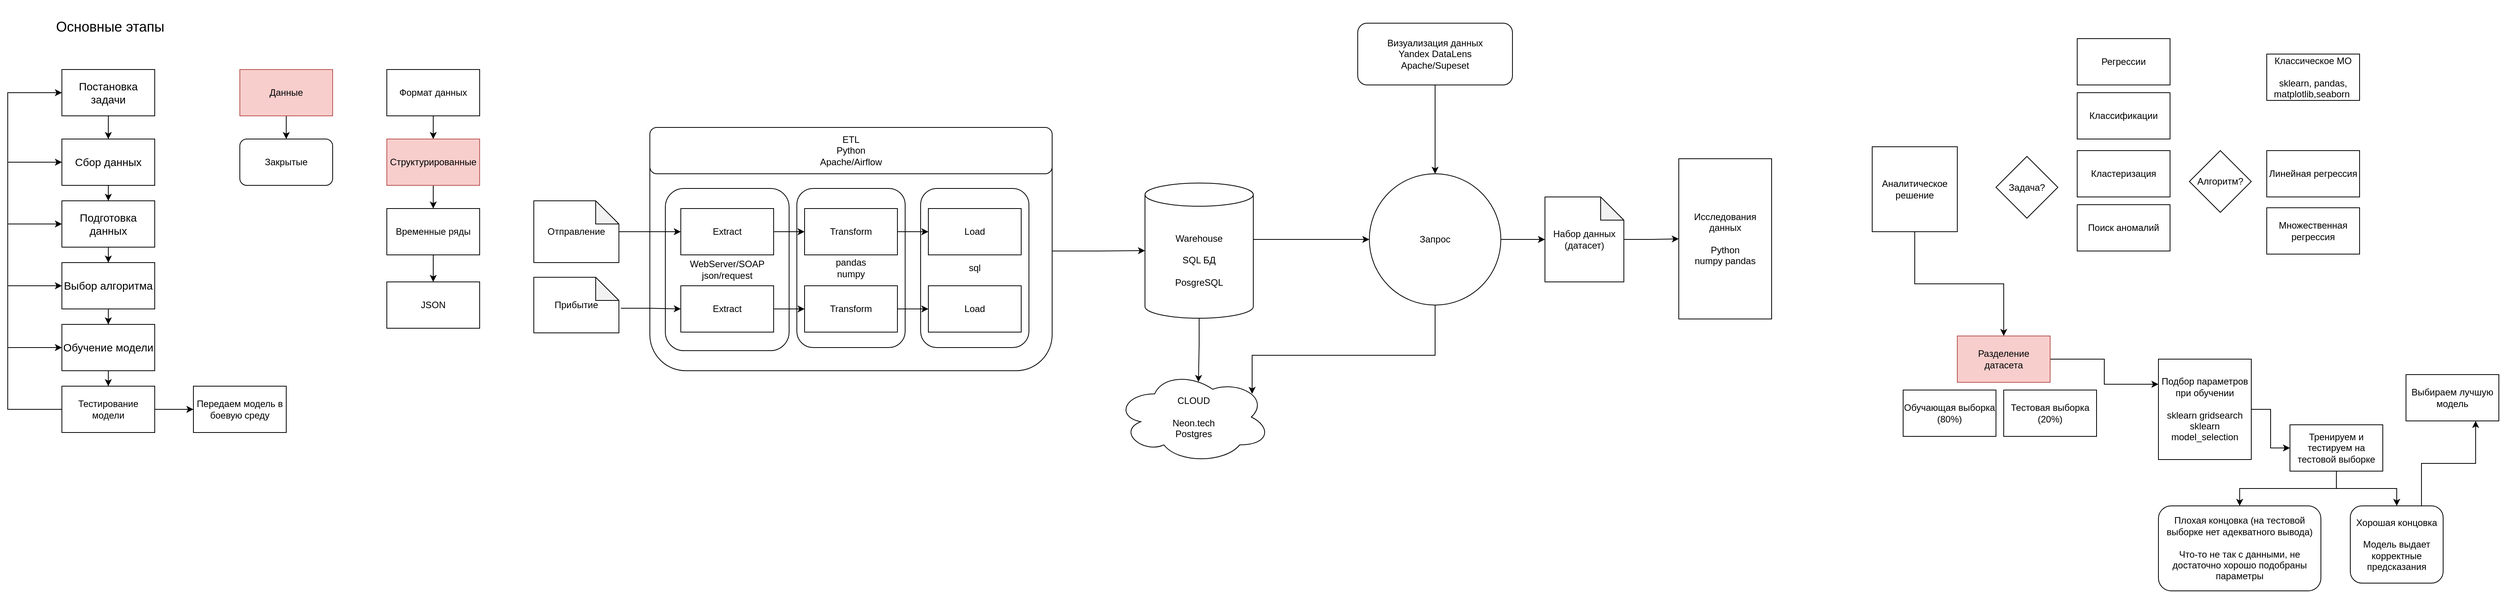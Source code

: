 <mxfile version="24.7.17">
  <diagram name="Страница — 1" id="bwgrN0jlHavIIUwMDwKQ">
    <mxGraphModel dx="2206" dy="1472" grid="1" gridSize="10" guides="1" tooltips="1" connect="1" arrows="1" fold="1" page="1" pageScale="1" pageWidth="827" pageHeight="1169" math="0" shadow="0">
      <root>
        <mxCell id="0" />
        <mxCell id="1" parent="0" />
        <mxCell id="uSYdfp1QL6it7I_p-vfP-42" value="" style="rounded=1;whiteSpace=wrap;html=1;" parent="1" vertex="1">
          <mxGeometry x="860" y="180" width="520" height="310" as="geometry" />
        </mxCell>
        <mxCell id="uSYdfp1QL6it7I_p-vfP-41" value="&lt;div&gt;sql&lt;/div&gt;" style="rounded=1;whiteSpace=wrap;html=1;" parent="1" vertex="1">
          <mxGeometry x="1210" y="254" width="140" height="206" as="geometry" />
        </mxCell>
        <mxCell id="uSYdfp1QL6it7I_p-vfP-40" value="&lt;div&gt;pandas&lt;/div&gt;&lt;div&gt;numpy&lt;/div&gt;" style="rounded=1;whiteSpace=wrap;html=1;" parent="1" vertex="1">
          <mxGeometry x="1050" y="254" width="140" height="206" as="geometry" />
        </mxCell>
        <mxCell id="uSYdfp1QL6it7I_p-vfP-39" value="&lt;div&gt;WebServer/SOAP&lt;/div&gt;&lt;div&gt;json/request&lt;/div&gt;" style="rounded=1;whiteSpace=wrap;html=1;" parent="1" vertex="1">
          <mxGeometry x="880" y="254" width="160" height="210" as="geometry" />
        </mxCell>
        <mxCell id="FFBZL0FcKGTWer9h8nF7-1" value="&lt;span style=&quot;font-size: 18px;&quot;&gt;Основные этапы&amp;nbsp;&lt;/span&gt;" style="text;html=1;strokeColor=none;fillColor=none;align=center;verticalAlign=middle;whiteSpace=wrap;rounded=0;" parent="1" vertex="1">
          <mxGeometry x="20" y="10" width="290" height="70" as="geometry" />
        </mxCell>
        <mxCell id="FFBZL0FcKGTWer9h8nF7-31" style="edgeStyle=orthogonalEdgeStyle;rounded=0;orthogonalLoop=1;jettySize=auto;html=1;entryX=0.5;entryY=0;entryDx=0;entryDy=0;" parent="1" source="FFBZL0FcKGTWer9h8nF7-2" target="FFBZL0FcKGTWer9h8nF7-3" edge="1">
          <mxGeometry relative="1" as="geometry" />
        </mxCell>
        <mxCell id="FFBZL0FcKGTWer9h8nF7-2" value="&lt;font style=&quot;font-size: 14px;&quot;&gt;Постановка задачи&lt;/font&gt;" style="rounded=0;whiteSpace=wrap;html=1;" parent="1" vertex="1">
          <mxGeometry x="100" y="100" width="120" height="60" as="geometry" />
        </mxCell>
        <mxCell id="FFBZL0FcKGTWer9h8nF7-32" style="edgeStyle=orthogonalEdgeStyle;rounded=0;orthogonalLoop=1;jettySize=auto;html=1;entryX=0.5;entryY=0;entryDx=0;entryDy=0;" parent="1" source="FFBZL0FcKGTWer9h8nF7-3" target="FFBZL0FcKGTWer9h8nF7-4" edge="1">
          <mxGeometry relative="1" as="geometry" />
        </mxCell>
        <mxCell id="FFBZL0FcKGTWer9h8nF7-3" value="&lt;font style=&quot;font-size: 14px;&quot;&gt;Сбор данных&lt;/font&gt;" style="rounded=0;whiteSpace=wrap;html=1;" parent="1" vertex="1">
          <mxGeometry x="100" y="190" width="120" height="60" as="geometry" />
        </mxCell>
        <mxCell id="FFBZL0FcKGTWer9h8nF7-33" style="edgeStyle=orthogonalEdgeStyle;rounded=0;orthogonalLoop=1;jettySize=auto;html=1;entryX=0.5;entryY=0;entryDx=0;entryDy=0;" parent="1" source="FFBZL0FcKGTWer9h8nF7-4" target="FFBZL0FcKGTWer9h8nF7-5" edge="1">
          <mxGeometry relative="1" as="geometry" />
        </mxCell>
        <mxCell id="FFBZL0FcKGTWer9h8nF7-4" value="&lt;font style=&quot;font-size: 14px;&quot;&gt;Подготовка &lt;br&gt;данных&lt;/font&gt;" style="rounded=0;whiteSpace=wrap;html=1;" parent="1" vertex="1">
          <mxGeometry x="100" y="270" width="120" height="60" as="geometry" />
        </mxCell>
        <mxCell id="FFBZL0FcKGTWer9h8nF7-34" style="edgeStyle=orthogonalEdgeStyle;rounded=0;orthogonalLoop=1;jettySize=auto;html=1;" parent="1" source="FFBZL0FcKGTWer9h8nF7-5" target="FFBZL0FcKGTWer9h8nF7-6" edge="1">
          <mxGeometry relative="1" as="geometry" />
        </mxCell>
        <mxCell id="FFBZL0FcKGTWer9h8nF7-5" value="&lt;font style=&quot;font-size: 14px;&quot;&gt;Выбор алгоритма&lt;/font&gt;" style="rounded=0;whiteSpace=wrap;html=1;" parent="1" vertex="1">
          <mxGeometry x="100" y="350" width="120" height="60" as="geometry" />
        </mxCell>
        <mxCell id="FFBZL0FcKGTWer9h8nF7-35" style="edgeStyle=orthogonalEdgeStyle;rounded=0;orthogonalLoop=1;jettySize=auto;html=1;entryX=0.5;entryY=0;entryDx=0;entryDy=0;" parent="1" source="FFBZL0FcKGTWer9h8nF7-6" target="FFBZL0FcKGTWer9h8nF7-7" edge="1">
          <mxGeometry relative="1" as="geometry" />
        </mxCell>
        <mxCell id="FFBZL0FcKGTWer9h8nF7-6" value="&lt;font style=&quot;font-size: 14px;&quot;&gt;Обучение модели&lt;/font&gt;" style="rounded=0;whiteSpace=wrap;html=1;" parent="1" vertex="1">
          <mxGeometry x="100" y="430" width="120" height="60" as="geometry" />
        </mxCell>
        <mxCell id="FFBZL0FcKGTWer9h8nF7-30" style="edgeStyle=orthogonalEdgeStyle;rounded=0;orthogonalLoop=1;jettySize=auto;html=1;entryX=0;entryY=0.5;entryDx=0;entryDy=0;" parent="1" source="FFBZL0FcKGTWer9h8nF7-7" target="FFBZL0FcKGTWer9h8nF7-10" edge="1">
          <mxGeometry relative="1" as="geometry" />
        </mxCell>
        <mxCell id="FFBZL0FcKGTWer9h8nF7-7" value="Тестирование модели" style="rounded=0;whiteSpace=wrap;html=1;" parent="1" vertex="1">
          <mxGeometry x="100" y="510" width="120" height="60" as="geometry" />
        </mxCell>
        <mxCell id="FFBZL0FcKGTWer9h8nF7-8" value="" style="endArrow=classic;html=1;rounded=0;exitX=0;exitY=0.5;exitDx=0;exitDy=0;entryX=0;entryY=0.5;entryDx=0;entryDy=0;" parent="1" source="FFBZL0FcKGTWer9h8nF7-7" target="FFBZL0FcKGTWer9h8nF7-6" edge="1">
          <mxGeometry width="50" height="50" relative="1" as="geometry">
            <mxPoint x="390" y="330" as="sourcePoint" />
            <mxPoint x="30" y="430" as="targetPoint" />
            <Array as="points">
              <mxPoint x="30" y="540" />
              <mxPoint x="30" y="460" />
            </Array>
          </mxGeometry>
        </mxCell>
        <mxCell id="FFBZL0FcKGTWer9h8nF7-9" value="" style="endArrow=classic;html=1;rounded=0;entryX=0;entryY=0.5;entryDx=0;entryDy=0;" parent="1" target="FFBZL0FcKGTWer9h8nF7-2" edge="1">
          <mxGeometry width="50" height="50" relative="1" as="geometry">
            <mxPoint x="30" y="460" as="sourcePoint" />
            <mxPoint x="20" y="120" as="targetPoint" />
            <Array as="points">
              <mxPoint x="30" y="130" />
            </Array>
          </mxGeometry>
        </mxCell>
        <mxCell id="FFBZL0FcKGTWer9h8nF7-10" value="Передаем модель в боевую среду" style="rounded=0;whiteSpace=wrap;html=1;" parent="1" vertex="1">
          <mxGeometry x="270" y="510" width="120" height="60" as="geometry" />
        </mxCell>
        <mxCell id="uSYdfp1QL6it7I_p-vfP-1" style="edgeStyle=orthogonalEdgeStyle;rounded=0;orthogonalLoop=1;jettySize=auto;html=1;exitX=0.5;exitY=1;exitDx=0;exitDy=0;" parent="1" source="FFBZL0FcKGTWer9h8nF7-11" target="FFBZL0FcKGTWer9h8nF7-14" edge="1">
          <mxGeometry relative="1" as="geometry" />
        </mxCell>
        <mxCell id="FFBZL0FcKGTWer9h8nF7-11" value="Данные" style="rounded=0;whiteSpace=wrap;html=1;fillColor=#f8cecc;strokeColor=#b85450;" parent="1" vertex="1">
          <mxGeometry x="330" y="100" width="120" height="60" as="geometry" />
        </mxCell>
        <mxCell id="FFBZL0FcKGTWer9h8nF7-14" value="Закрытые" style="rounded=1;whiteSpace=wrap;html=1;" parent="1" vertex="1">
          <mxGeometry x="330" y="190" width="120" height="60" as="geometry" />
        </mxCell>
        <mxCell id="FFBZL0FcKGTWer9h8nF7-20" style="edgeStyle=orthogonalEdgeStyle;rounded=0;orthogonalLoop=1;jettySize=auto;html=1;entryX=0.5;entryY=0;entryDx=0;entryDy=0;" parent="1" source="FFBZL0FcKGTWer9h8nF7-15" target="FFBZL0FcKGTWer9h8nF7-16" edge="1">
          <mxGeometry relative="1" as="geometry" />
        </mxCell>
        <mxCell id="FFBZL0FcKGTWer9h8nF7-15" value="Формат данных" style="rounded=0;whiteSpace=wrap;html=1;" parent="1" vertex="1">
          <mxGeometry x="520" y="100" width="120" height="60" as="geometry" />
        </mxCell>
        <mxCell id="uSYdfp1QL6it7I_p-vfP-2" style="edgeStyle=orthogonalEdgeStyle;rounded=0;orthogonalLoop=1;jettySize=auto;html=1;exitX=0.5;exitY=1;exitDx=0;exitDy=0;entryX=0.5;entryY=0;entryDx=0;entryDy=0;" parent="1" source="FFBZL0FcKGTWer9h8nF7-16" target="FFBZL0FcKGTWer9h8nF7-25" edge="1">
          <mxGeometry relative="1" as="geometry" />
        </mxCell>
        <mxCell id="FFBZL0FcKGTWer9h8nF7-16" value="Структурированные" style="rounded=0;whiteSpace=wrap;html=1;fillColor=#f8cecc;strokeColor=#b85450;" parent="1" vertex="1">
          <mxGeometry x="520" y="190" width="120" height="60" as="geometry" />
        </mxCell>
        <mxCell id="uSYdfp1QL6it7I_p-vfP-3" style="edgeStyle=orthogonalEdgeStyle;rounded=0;orthogonalLoop=1;jettySize=auto;html=1;exitX=0.5;exitY=1;exitDx=0;exitDy=0;entryX=0.5;entryY=0;entryDx=0;entryDy=0;" parent="1" source="FFBZL0FcKGTWer9h8nF7-25" target="FFBZL0FcKGTWer9h8nF7-28" edge="1">
          <mxGeometry relative="1" as="geometry" />
        </mxCell>
        <mxCell id="FFBZL0FcKGTWer9h8nF7-25" value="Временные ряды" style="rounded=0;whiteSpace=wrap;html=1;" parent="1" vertex="1">
          <mxGeometry x="520" y="280" width="120" height="60" as="geometry" />
        </mxCell>
        <mxCell id="FFBZL0FcKGTWer9h8nF7-28" value="JSON" style="rounded=0;whiteSpace=wrap;html=1;" parent="1" vertex="1">
          <mxGeometry x="520" y="375" width="120" height="60" as="geometry" />
        </mxCell>
        <mxCell id="FFBZL0FcKGTWer9h8nF7-47" style="edgeStyle=orthogonalEdgeStyle;rounded=0;orthogonalLoop=1;jettySize=auto;html=1;entryX=0;entryY=0.5;entryDx=0;entryDy=0;exitX=1;exitY=0.5;exitDx=0;exitDy=0;exitPerimeter=0;" parent="1" source="FFBZL0FcKGTWer9h8nF7-41" target="FFBZL0FcKGTWer9h8nF7-46" edge="1">
          <mxGeometry relative="1" as="geometry">
            <Array as="points">
              <mxPoint x="1640" y="320" />
            </Array>
          </mxGeometry>
        </mxCell>
        <mxCell id="FFBZL0FcKGTWer9h8nF7-41" value="&lt;div&gt;Warehouse&lt;/div&gt;&lt;div&gt;&lt;br&gt;&lt;/div&gt;SQL БД&lt;br&gt;&lt;br&gt;PosgreSQL" style="shape=cylinder3;whiteSpace=wrap;html=1;boundedLbl=1;backgroundOutline=1;size=15;" parent="1" vertex="1">
          <mxGeometry x="1500" y="247" width="140" height="175" as="geometry" />
        </mxCell>
        <mxCell id="FFBZL0FcKGTWer9h8nF7-43" value="CLOUD&lt;br&gt;&lt;br&gt;Neon.tech&lt;div&gt;Postgres&lt;/div&gt;" style="ellipse;shape=cloud;whiteSpace=wrap;html=1;" parent="1" vertex="1">
          <mxGeometry x="1462.5" y="490" width="200" height="120" as="geometry" />
        </mxCell>
        <mxCell id="FFBZL0FcKGTWer9h8nF7-46" value="Запрос" style="ellipse;whiteSpace=wrap;html=1;aspect=fixed;" parent="1" vertex="1">
          <mxGeometry x="1790" y="235" width="170" height="170" as="geometry" />
        </mxCell>
        <mxCell id="FFBZL0FcKGTWer9h8nF7-49" style="edgeStyle=orthogonalEdgeStyle;rounded=0;orthogonalLoop=1;jettySize=auto;html=1;entryX=0.88;entryY=0.25;entryDx=0;entryDy=0;entryPerimeter=0;" parent="1" source="FFBZL0FcKGTWer9h8nF7-46" target="FFBZL0FcKGTWer9h8nF7-43" edge="1">
          <mxGeometry relative="1" as="geometry">
            <Array as="points">
              <mxPoint x="1875" y="470" />
              <mxPoint x="1639" y="470" />
            </Array>
          </mxGeometry>
        </mxCell>
        <mxCell id="uSYdfp1QL6it7I_p-vfP-8" style="edgeStyle=orthogonalEdgeStyle;rounded=0;orthogonalLoop=1;jettySize=auto;html=1;entryX=0;entryY=0.5;entryDx=0;entryDy=0;" parent="1" source="FFBZL0FcKGTWer9h8nF7-50" target="FFBZL0FcKGTWer9h8nF7-51" edge="1">
          <mxGeometry relative="1" as="geometry" />
        </mxCell>
        <mxCell id="FFBZL0FcKGTWer9h8nF7-50" value="Набор данных&lt;br&gt;(датасет)" style="shape=note;whiteSpace=wrap;html=1;backgroundOutline=1;darkOpacity=0.05;" parent="1" vertex="1">
          <mxGeometry x="2017" y="265" width="102" height="110" as="geometry" />
        </mxCell>
        <mxCell id="FFBZL0FcKGTWer9h8nF7-51" value="Исследования данных&lt;br&gt;&lt;br&gt;Python&lt;br&gt;numpy pandas" style="rounded=0;whiteSpace=wrap;html=1;" parent="1" vertex="1">
          <mxGeometry x="2190" y="215.5" width="120" height="207.5" as="geometry" />
        </mxCell>
        <mxCell id="E4Nrp9xeNCh5YfLwENeD-9" style="edgeStyle=orthogonalEdgeStyle;rounded=0;orthogonalLoop=1;jettySize=auto;html=1;" parent="1" source="FFBZL0FcKGTWer9h8nF7-62" target="E4Nrp9xeNCh5YfLwENeD-1" edge="1">
          <mxGeometry relative="1" as="geometry" />
        </mxCell>
        <mxCell id="FFBZL0FcKGTWer9h8nF7-62" value="Аналитическое решение" style="whiteSpace=wrap;html=1;aspect=fixed;" parent="1" vertex="1">
          <mxGeometry x="2440" y="200" width="110" height="110" as="geometry" />
        </mxCell>
        <mxCell id="FFBZL0FcKGTWer9h8nF7-63" value="Задача?" style="rhombus;whiteSpace=wrap;html=1;" parent="1" vertex="1">
          <mxGeometry x="2600" y="212.5" width="80" height="80" as="geometry" />
        </mxCell>
        <mxCell id="FFBZL0FcKGTWer9h8nF7-64" value="Регрессии" style="rounded=0;whiteSpace=wrap;html=1;" parent="1" vertex="1">
          <mxGeometry x="2705" y="60" width="120" height="60" as="geometry" />
        </mxCell>
        <mxCell id="FFBZL0FcKGTWer9h8nF7-65" value="Классификации" style="rounded=0;whiteSpace=wrap;html=1;" parent="1" vertex="1">
          <mxGeometry x="2705" y="130" width="120" height="60" as="geometry" />
        </mxCell>
        <mxCell id="FFBZL0FcKGTWer9h8nF7-66" value="Кластеризация" style="rounded=0;whiteSpace=wrap;html=1;" parent="1" vertex="1">
          <mxGeometry x="2705" y="205" width="120" height="60" as="geometry" />
        </mxCell>
        <mxCell id="FFBZL0FcKGTWer9h8nF7-67" value="Поиск аномалий" style="rounded=0;whiteSpace=wrap;html=1;" parent="1" vertex="1">
          <mxGeometry x="2705" y="275" width="120" height="60" as="geometry" />
        </mxCell>
        <mxCell id="FFBZL0FcKGTWer9h8nF7-68" value="Алгоритм?" style="rhombus;whiteSpace=wrap;html=1;" parent="1" vertex="1">
          <mxGeometry x="2850" y="205" width="80" height="80" as="geometry" />
        </mxCell>
        <mxCell id="FFBZL0FcKGTWer9h8nF7-69" value="Классическое МО&lt;br&gt;&lt;br&gt;sklearn, pandas,&lt;div&gt;matplotlib,seaborn&amp;nbsp;&lt;/div&gt;" style="rounded=0;whiteSpace=wrap;html=1;" parent="1" vertex="1">
          <mxGeometry x="2950" y="80" width="120" height="60" as="geometry" />
        </mxCell>
        <mxCell id="FFBZL0FcKGTWer9h8nF7-73" value="" style="endArrow=classic;html=1;rounded=0;entryX=0;entryY=0.5;entryDx=0;entryDy=0;" parent="1" target="FFBZL0FcKGTWer9h8nF7-5" edge="1">
          <mxGeometry width="50" height="50" relative="1" as="geometry">
            <mxPoint x="30" y="380" as="sourcePoint" />
            <mxPoint x="420" y="280" as="targetPoint" />
          </mxGeometry>
        </mxCell>
        <mxCell id="FFBZL0FcKGTWer9h8nF7-74" value="" style="endArrow=classic;html=1;rounded=0;" parent="1" edge="1">
          <mxGeometry width="50" height="50" relative="1" as="geometry">
            <mxPoint x="30" y="300" as="sourcePoint" />
            <mxPoint x="100" y="300" as="targetPoint" />
          </mxGeometry>
        </mxCell>
        <mxCell id="FFBZL0FcKGTWer9h8nF7-75" value="" style="endArrow=classic;html=1;rounded=0;entryX=0;entryY=0.5;entryDx=0;entryDy=0;" parent="1" target="FFBZL0FcKGTWer9h8nF7-3" edge="1">
          <mxGeometry width="50" height="50" relative="1" as="geometry">
            <mxPoint x="30" y="220" as="sourcePoint" />
            <mxPoint x="420" y="280" as="targetPoint" />
          </mxGeometry>
        </mxCell>
        <mxCell id="E4Nrp9xeNCh5YfLwENeD-10" style="edgeStyle=orthogonalEdgeStyle;rounded=0;orthogonalLoop=1;jettySize=auto;html=1;entryX=0;entryY=0.25;entryDx=0;entryDy=0;" parent="1" source="E4Nrp9xeNCh5YfLwENeD-1" target="E4Nrp9xeNCh5YfLwENeD-3" edge="1">
          <mxGeometry relative="1" as="geometry" />
        </mxCell>
        <mxCell id="E4Nrp9xeNCh5YfLwENeD-1" value="Разделение датасета" style="rounded=0;whiteSpace=wrap;html=1;fillColor=#f8cecc;strokeColor=#b85450;" parent="1" vertex="1">
          <mxGeometry x="2550" y="445" width="120" height="60" as="geometry" />
        </mxCell>
        <mxCell id="E4Nrp9xeNCh5YfLwENeD-2" value="Обучающая выборка&lt;br&gt;(80%)" style="rounded=0;whiteSpace=wrap;html=1;" parent="1" vertex="1">
          <mxGeometry x="2480" y="515" width="120" height="60" as="geometry" />
        </mxCell>
        <mxCell id="E4Nrp9xeNCh5YfLwENeD-12" style="edgeStyle=orthogonalEdgeStyle;rounded=0;orthogonalLoop=1;jettySize=auto;html=1;entryX=0;entryY=0.5;entryDx=0;entryDy=0;" parent="1" source="E4Nrp9xeNCh5YfLwENeD-3" target="E4Nrp9xeNCh5YfLwENeD-6" edge="1">
          <mxGeometry relative="1" as="geometry" />
        </mxCell>
        <mxCell id="E4Nrp9xeNCh5YfLwENeD-3" value="Подбор параметров при обучении&lt;br&gt;&lt;br&gt;sklearn gridsearch&lt;br&gt;sklearn model_selection" style="rounded=0;whiteSpace=wrap;html=1;" parent="1" vertex="1">
          <mxGeometry x="2810" y="475" width="120" height="130" as="geometry" />
        </mxCell>
        <mxCell id="E4Nrp9xeNCh5YfLwENeD-4" value="Тестовая выборка (20%)" style="rounded=0;whiteSpace=wrap;html=1;" parent="1" vertex="1">
          <mxGeometry x="2610" y="515" width="120" height="60" as="geometry" />
        </mxCell>
        <mxCell id="E4Nrp9xeNCh5YfLwENeD-14" style="edgeStyle=orthogonalEdgeStyle;rounded=0;orthogonalLoop=1;jettySize=auto;html=1;" parent="1" source="E4Nrp9xeNCh5YfLwENeD-6" target="E4Nrp9xeNCh5YfLwENeD-7" edge="1">
          <mxGeometry relative="1" as="geometry" />
        </mxCell>
        <mxCell id="E4Nrp9xeNCh5YfLwENeD-15" style="edgeStyle=orthogonalEdgeStyle;rounded=0;orthogonalLoop=1;jettySize=auto;html=1;" parent="1" source="E4Nrp9xeNCh5YfLwENeD-6" target="E4Nrp9xeNCh5YfLwENeD-8" edge="1">
          <mxGeometry relative="1" as="geometry" />
        </mxCell>
        <mxCell id="E4Nrp9xeNCh5YfLwENeD-6" value="Тренируем и тестируем на тестовой выборке" style="rounded=0;whiteSpace=wrap;html=1;" parent="1" vertex="1">
          <mxGeometry x="2980" y="560" width="120" height="60" as="geometry" />
        </mxCell>
        <mxCell id="E4Nrp9xeNCh5YfLwENeD-7" value="Плохая концовка (на тестовой выборке нет адекватного вывода)&lt;br&gt;&lt;br&gt;Что-то не так с данными, не достаточно хорошо подобраны параметры" style="rounded=1;whiteSpace=wrap;html=1;" parent="1" vertex="1">
          <mxGeometry x="2810" y="665" width="210" height="110" as="geometry" />
        </mxCell>
        <mxCell id="E4Nrp9xeNCh5YfLwENeD-17" style="edgeStyle=orthogonalEdgeStyle;rounded=0;orthogonalLoop=1;jettySize=auto;html=1;entryX=0.75;entryY=1;entryDx=0;entryDy=0;" parent="1" source="E4Nrp9xeNCh5YfLwENeD-8" target="E4Nrp9xeNCh5YfLwENeD-16" edge="1">
          <mxGeometry relative="1" as="geometry">
            <Array as="points">
              <mxPoint x="3150" y="610" />
              <mxPoint x="3220" y="610" />
            </Array>
          </mxGeometry>
        </mxCell>
        <mxCell id="E4Nrp9xeNCh5YfLwENeD-8" value="Хорошая концовка&lt;br&gt;&lt;br&gt;Модель выдает корректные предсказания" style="rounded=1;whiteSpace=wrap;html=1;" parent="1" vertex="1">
          <mxGeometry x="3058" y="665" width="120" height="100" as="geometry" />
        </mxCell>
        <mxCell id="E4Nrp9xeNCh5YfLwENeD-16" value="Выбираем лучшую модель" style="rounded=0;whiteSpace=wrap;html=1;" parent="1" vertex="1">
          <mxGeometry x="3130" y="495" width="120" height="60" as="geometry" />
        </mxCell>
        <mxCell id="uSYdfp1QL6it7I_p-vfP-4" style="edgeStyle=orthogonalEdgeStyle;rounded=0;orthogonalLoop=1;jettySize=auto;html=1;entryX=0.533;entryY=0.121;entryDx=0;entryDy=0;entryPerimeter=0;" parent="1" source="FFBZL0FcKGTWer9h8nF7-41" target="FFBZL0FcKGTWer9h8nF7-43" edge="1">
          <mxGeometry relative="1" as="geometry" />
        </mxCell>
        <mxCell id="uSYdfp1QL6it7I_p-vfP-6" style="edgeStyle=orthogonalEdgeStyle;rounded=0;orthogonalLoop=1;jettySize=auto;html=1;entryX=0.5;entryY=0;entryDx=0;entryDy=0;" parent="1" source="uSYdfp1QL6it7I_p-vfP-5" target="FFBZL0FcKGTWer9h8nF7-46" edge="1">
          <mxGeometry relative="1" as="geometry" />
        </mxCell>
        <mxCell id="uSYdfp1QL6it7I_p-vfP-5" value="Визуализация данных&lt;div&gt;Yandex DataLens&lt;/div&gt;&lt;div&gt;Apache/Supeset&lt;/div&gt;" style="rounded=1;whiteSpace=wrap;html=1;" parent="1" vertex="1">
          <mxGeometry x="1775" y="40" width="200" height="80" as="geometry" />
        </mxCell>
        <mxCell id="uSYdfp1QL6it7I_p-vfP-7" style="edgeStyle=orthogonalEdgeStyle;rounded=0;orthogonalLoop=1;jettySize=auto;html=1;entryX=0;entryY=0.5;entryDx=0;entryDy=0;entryPerimeter=0;" parent="1" source="FFBZL0FcKGTWer9h8nF7-46" target="FFBZL0FcKGTWer9h8nF7-50" edge="1">
          <mxGeometry relative="1" as="geometry" />
        </mxCell>
        <mxCell id="uSYdfp1QL6it7I_p-vfP-9" value="&lt;div&gt;ETL&lt;/div&gt;Python&lt;div&gt;Apache/Airflow&lt;/div&gt;" style="rounded=1;whiteSpace=wrap;html=1;" parent="1" vertex="1">
          <mxGeometry x="860" y="175" width="520" height="60" as="geometry" />
        </mxCell>
        <mxCell id="uSYdfp1QL6it7I_p-vfP-10" style="edgeStyle=orthogonalEdgeStyle;rounded=0;orthogonalLoop=1;jettySize=auto;html=1;entryX=0;entryY=0.5;entryDx=0;entryDy=0;" parent="1" source="uSYdfp1QL6it7I_p-vfP-11" target="uSYdfp1QL6it7I_p-vfP-13" edge="1">
          <mxGeometry relative="1" as="geometry" />
        </mxCell>
        <mxCell id="uSYdfp1QL6it7I_p-vfP-11" value="Extract" style="rounded=0;whiteSpace=wrap;html=1;" parent="1" vertex="1">
          <mxGeometry x="900" y="280" width="120" height="60" as="geometry" />
        </mxCell>
        <mxCell id="uSYdfp1QL6it7I_p-vfP-12" style="edgeStyle=orthogonalEdgeStyle;rounded=0;orthogonalLoop=1;jettySize=auto;html=1;" parent="1" source="uSYdfp1QL6it7I_p-vfP-13" target="uSYdfp1QL6it7I_p-vfP-14" edge="1">
          <mxGeometry relative="1" as="geometry" />
        </mxCell>
        <mxCell id="uSYdfp1QL6it7I_p-vfP-13" value="Transform" style="rounded=0;whiteSpace=wrap;html=1;" parent="1" vertex="1">
          <mxGeometry x="1060" y="280" width="120" height="60" as="geometry" />
        </mxCell>
        <mxCell id="uSYdfp1QL6it7I_p-vfP-14" value="Load" style="rounded=0;whiteSpace=wrap;html=1;" parent="1" vertex="1">
          <mxGeometry x="1220" y="280" width="120" height="60" as="geometry" />
        </mxCell>
        <mxCell id="uSYdfp1QL6it7I_p-vfP-15" style="edgeStyle=orthogonalEdgeStyle;rounded=0;orthogonalLoop=1;jettySize=auto;html=1;entryX=0;entryY=0.5;entryDx=0;entryDy=0;" parent="1" source="uSYdfp1QL6it7I_p-vfP-16" target="uSYdfp1QL6it7I_p-vfP-18" edge="1">
          <mxGeometry relative="1" as="geometry" />
        </mxCell>
        <mxCell id="uSYdfp1QL6it7I_p-vfP-16" value="Extract" style="rounded=0;whiteSpace=wrap;html=1;" parent="1" vertex="1">
          <mxGeometry x="900" y="380" width="120" height="60" as="geometry" />
        </mxCell>
        <mxCell id="uSYdfp1QL6it7I_p-vfP-17" style="edgeStyle=orthogonalEdgeStyle;rounded=0;orthogonalLoop=1;jettySize=auto;html=1;" parent="1" source="uSYdfp1QL6it7I_p-vfP-18" target="uSYdfp1QL6it7I_p-vfP-19" edge="1">
          <mxGeometry relative="1" as="geometry" />
        </mxCell>
        <mxCell id="uSYdfp1QL6it7I_p-vfP-18" value="Transform" style="rounded=0;whiteSpace=wrap;html=1;" parent="1" vertex="1">
          <mxGeometry x="1060" y="380" width="120" height="60" as="geometry" />
        </mxCell>
        <mxCell id="uSYdfp1QL6it7I_p-vfP-19" value="Load" style="rounded=0;whiteSpace=wrap;html=1;" parent="1" vertex="1">
          <mxGeometry x="1220" y="380" width="120" height="60" as="geometry" />
        </mxCell>
        <mxCell id="uSYdfp1QL6it7I_p-vfP-25" style="edgeStyle=orthogonalEdgeStyle;rounded=0;orthogonalLoop=1;jettySize=auto;html=1;entryX=0;entryY=0.5;entryDx=0;entryDy=0;" parent="1" source="uSYdfp1QL6it7I_p-vfP-26" target="uSYdfp1QL6it7I_p-vfP-11" edge="1">
          <mxGeometry relative="1" as="geometry" />
        </mxCell>
        <mxCell id="uSYdfp1QL6it7I_p-vfP-26" value="Отправление" style="shape=note;whiteSpace=wrap;html=1;backgroundOutline=1;darkOpacity=0.05;" parent="1" vertex="1">
          <mxGeometry x="710" y="270" width="110" height="80" as="geometry" />
        </mxCell>
        <mxCell id="uSYdfp1QL6it7I_p-vfP-27" style="edgeStyle=orthogonalEdgeStyle;rounded=0;orthogonalLoop=1;jettySize=auto;html=1;entryX=0;entryY=0.5;entryDx=0;entryDy=0;exitX=1.023;exitY=0.557;exitDx=0;exitDy=0;exitPerimeter=0;" parent="1" source="uSYdfp1QL6it7I_p-vfP-37" target="uSYdfp1QL6it7I_p-vfP-16" edge="1">
          <mxGeometry relative="1" as="geometry">
            <mxPoint x="830" y="410" as="sourcePoint" />
          </mxGeometry>
        </mxCell>
        <mxCell id="uSYdfp1QL6it7I_p-vfP-37" value="Прибытие" style="shape=note;whiteSpace=wrap;html=1;backgroundOutline=1;darkOpacity=0.05;" parent="1" vertex="1">
          <mxGeometry x="710" y="369" width="110" height="72" as="geometry" />
        </mxCell>
        <mxCell id="uSYdfp1QL6it7I_p-vfP-43" style="edgeStyle=orthogonalEdgeStyle;rounded=0;orthogonalLoop=1;jettySize=auto;html=1;entryX=0;entryY=0.5;entryDx=0;entryDy=0;entryPerimeter=0;" parent="1" source="uSYdfp1QL6it7I_p-vfP-42" target="FFBZL0FcKGTWer9h8nF7-41" edge="1">
          <mxGeometry relative="1" as="geometry" />
        </mxCell>
        <mxCell id="uSYdfp1QL6it7I_p-vfP-46" value="Линейная регрессия" style="rounded=0;whiteSpace=wrap;html=1;" parent="1" vertex="1">
          <mxGeometry x="2950" y="205" width="120" height="60" as="geometry" />
        </mxCell>
        <mxCell id="uSYdfp1QL6it7I_p-vfP-47" value="Множественная регрессия" style="rounded=0;whiteSpace=wrap;html=1;" parent="1" vertex="1">
          <mxGeometry x="2950" y="279" width="120" height="60" as="geometry" />
        </mxCell>
      </root>
    </mxGraphModel>
  </diagram>
</mxfile>
